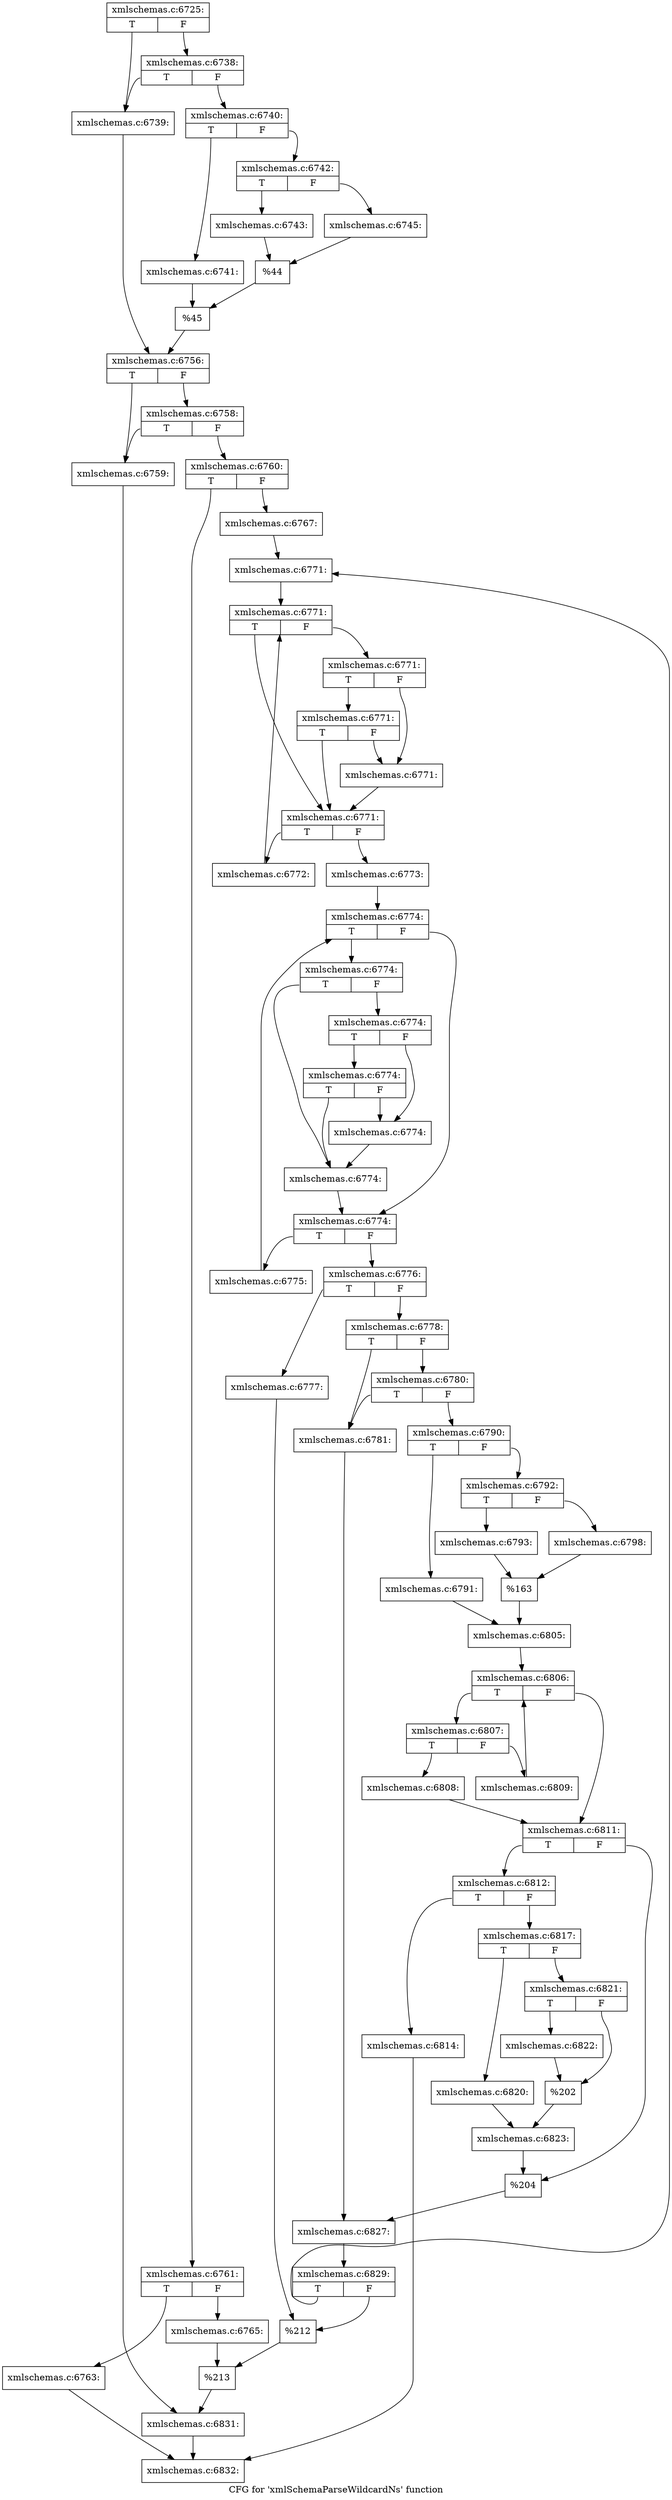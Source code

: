 digraph "CFG for 'xmlSchemaParseWildcardNs' function" {
	label="CFG for 'xmlSchemaParseWildcardNs' function";

	Node0x4ebc080 [shape=record,label="{xmlschemas.c:6725:|{<s0>T|<s1>F}}"];
	Node0x4ebc080:s0 -> Node0x4c97fc0;
	Node0x4ebc080:s1 -> Node0x4c980b0;
	Node0x4c980b0 [shape=record,label="{xmlschemas.c:6738:|{<s0>T|<s1>F}}"];
	Node0x4c980b0:s0 -> Node0x4c97fc0;
	Node0x4c980b0:s1 -> Node0x4c98060;
	Node0x4c97fc0 [shape=record,label="{xmlschemas.c:6739:}"];
	Node0x4c97fc0 -> Node0x4c98010;
	Node0x4c98060 [shape=record,label="{xmlschemas.c:6740:|{<s0>T|<s1>F}}"];
	Node0x4c98060:s0 -> Node0x4c98a10;
	Node0x4c98060:s1 -> Node0x4c98ab0;
	Node0x4c98a10 [shape=record,label="{xmlschemas.c:6741:}"];
	Node0x4c98a10 -> Node0x4c98a60;
	Node0x4c98ab0 [shape=record,label="{xmlschemas.c:6742:|{<s0>T|<s1>F}}"];
	Node0x4c98ab0:s0 -> Node0x4c991e0;
	Node0x4c98ab0:s1 -> Node0x4c99280;
	Node0x4c991e0 [shape=record,label="{xmlschemas.c:6743:}"];
	Node0x4c991e0 -> Node0x4c99230;
	Node0x4c99280 [shape=record,label="{xmlschemas.c:6745:}"];
	Node0x4c99280 -> Node0x4c99230;
	Node0x4c99230 [shape=record,label="{%44}"];
	Node0x4c99230 -> Node0x4c98a60;
	Node0x4c98a60 [shape=record,label="{%45}"];
	Node0x4c98a60 -> Node0x4c98010;
	Node0x4c98010 [shape=record,label="{xmlschemas.c:6756:|{<s0>T|<s1>F}}"];
	Node0x4c98010:s0 -> Node0x4c9ac20;
	Node0x4c98010:s1 -> Node0x4c9ad10;
	Node0x4c9ad10 [shape=record,label="{xmlschemas.c:6758:|{<s0>T|<s1>F}}"];
	Node0x4c9ad10:s0 -> Node0x4c9ac20;
	Node0x4c9ad10:s1 -> Node0x4c9acc0;
	Node0x4c9ac20 [shape=record,label="{xmlschemas.c:6759:}"];
	Node0x4c9ac20 -> Node0x4c9ac70;
	Node0x4c9acc0 [shape=record,label="{xmlschemas.c:6760:|{<s0>T|<s1>F}}"];
	Node0x4c9acc0:s0 -> Node0x4c9b710;
	Node0x4c9acc0:s1 -> Node0x4c9b7b0;
	Node0x4c9b710 [shape=record,label="{xmlschemas.c:6761:|{<s0>T|<s1>F}}"];
	Node0x4c9b710:s0 -> Node0x4c9c600;
	Node0x4c9b710:s1 -> Node0x4c9c930;
	Node0x4c9c600 [shape=record,label="{xmlschemas.c:6763:}"];
	Node0x4c9c600 -> Node0x4ebf3b0;
	Node0x4c9c930 [shape=record,label="{xmlschemas.c:6765:}"];
	Node0x4c9c930 -> Node0x4c9b760;
	Node0x4c9b7b0 [shape=record,label="{xmlschemas.c:6767:}"];
	Node0x4c9b7b0 -> Node0x4c9dbc0;
	Node0x4c9dbc0 [shape=record,label="{xmlschemas.c:6771:}"];
	Node0x4c9dbc0 -> Node0x4c9de00;
	Node0x4c9de00 [shape=record,label="{xmlschemas.c:6771:|{<s0>T|<s1>F}}"];
	Node0x4c9de00:s0 -> Node0x4c9df60;
	Node0x4c9de00:s1 -> Node0x4c9e000;
	Node0x4c9e000 [shape=record,label="{xmlschemas.c:6771:|{<s0>T|<s1>F}}"];
	Node0x4c9e000:s0 -> Node0x4c9e260;
	Node0x4c9e000:s1 -> Node0x4c9dfb0;
	Node0x4c9e260 [shape=record,label="{xmlschemas.c:6771:|{<s0>T|<s1>F}}"];
	Node0x4c9e260:s0 -> Node0x4c9df60;
	Node0x4c9e260:s1 -> Node0x4c9dfb0;
	Node0x4c9dfb0 [shape=record,label="{xmlschemas.c:6771:}"];
	Node0x4c9dfb0 -> Node0x4c9df60;
	Node0x4c9df60 [shape=record,label="{xmlschemas.c:6771:|{<s0>T|<s1>F}}"];
	Node0x4c9df60:s0 -> Node0x4c9e690;
	Node0x4c9df60:s1 -> Node0x4c9dee0;
	Node0x4c9e690 [shape=record,label="{xmlschemas.c:6772:}"];
	Node0x4c9e690 -> Node0x4c9de00;
	Node0x4c9dee0 [shape=record,label="{xmlschemas.c:6773:}"];
	Node0x4c9dee0 -> Node0x4c9ed80;
	Node0x4c9ed80 [shape=record,label="{xmlschemas.c:6774:|{<s0>T|<s1>F}}"];
	Node0x4c9ed80:s0 -> Node0x4c9f030;
	Node0x4c9ed80:s1 -> Node0x4c9efe0;
	Node0x4c9f030 [shape=record,label="{xmlschemas.c:6774:|{<s0>T|<s1>F}}"];
	Node0x4c9f030:s0 -> Node0x4c9f460;
	Node0x4c9f030:s1 -> Node0x4c9f500;
	Node0x4c9f500 [shape=record,label="{xmlschemas.c:6774:|{<s0>T|<s1>F}}"];
	Node0x4c9f500:s0 -> Node0x4c9f760;
	Node0x4c9f500:s1 -> Node0x4c9f4b0;
	Node0x4c9f760 [shape=record,label="{xmlschemas.c:6774:|{<s0>T|<s1>F}}"];
	Node0x4c9f760:s0 -> Node0x4c9f460;
	Node0x4c9f760:s1 -> Node0x4c9f4b0;
	Node0x4c9f4b0 [shape=record,label="{xmlschemas.c:6774:}"];
	Node0x4c9f4b0 -> Node0x4c9f460;
	Node0x4c9f460 [shape=record,label="{xmlschemas.c:6774:}"];
	Node0x4c9f460 -> Node0x4c9efe0;
	Node0x4c9efe0 [shape=record,label="{xmlschemas.c:6774:|{<s0>T|<s1>F}}"];
	Node0x4c9efe0:s0 -> Node0x4c9fc10;
	Node0x4c9efe0:s1 -> Node0x4c9ef60;
	Node0x4c9fc10 [shape=record,label="{xmlschemas.c:6775:}"];
	Node0x4c9fc10 -> Node0x4c9ed80;
	Node0x4c9ef60 [shape=record,label="{xmlschemas.c:6776:|{<s0>T|<s1>F}}"];
	Node0x4c9ef60:s0 -> Node0x4ca02a0;
	Node0x4c9ef60:s1 -> Node0x4ca02f0;
	Node0x4ca02a0 [shape=record,label="{xmlschemas.c:6777:}"];
	Node0x4ca02a0 -> Node0x4c9db20;
	Node0x4ca02f0 [shape=record,label="{xmlschemas.c:6778:|{<s0>T|<s1>F}}"];
	Node0x4ca02f0:s0 -> Node0x4ca0bf0;
	Node0x4ca02f0:s1 -> Node0x4ca0ce0;
	Node0x4ca0ce0 [shape=record,label="{xmlschemas.c:6780:|{<s0>T|<s1>F}}"];
	Node0x4ca0ce0:s0 -> Node0x4ca0bf0;
	Node0x4ca0ce0:s1 -> Node0x4ca0c90;
	Node0x4ca0bf0 [shape=record,label="{xmlschemas.c:6781:}"];
	Node0x4ca0bf0 -> Node0x4ca0c40;
	Node0x4ca0c90 [shape=record,label="{xmlschemas.c:6790:|{<s0>T|<s1>F}}"];
	Node0x4ca0c90:s0 -> Node0x4ca1c90;
	Node0x4ca0c90:s1 -> Node0x4ca1d30;
	Node0x4ca1c90 [shape=record,label="{xmlschemas.c:6791:}"];
	Node0x4ca1c90 -> Node0x4ca1ce0;
	Node0x4ca1d30 [shape=record,label="{xmlschemas.c:6792:|{<s0>T|<s1>F}}"];
	Node0x4ca1d30:s0 -> Node0x4ca25a0;
	Node0x4ca1d30:s1 -> Node0x4ca2640;
	Node0x4ca25a0 [shape=record,label="{xmlschemas.c:6793:}"];
	Node0x4ca25a0 -> Node0x4ca25f0;
	Node0x4ca2640 [shape=record,label="{xmlschemas.c:6798:}"];
	Node0x4ca2640 -> Node0x4ca25f0;
	Node0x4ca25f0 [shape=record,label="{%163}"];
	Node0x4ca25f0 -> Node0x4ca1ce0;
	Node0x4ca1ce0 [shape=record,label="{xmlschemas.c:6805:}"];
	Node0x4ca1ce0 -> Node0x4ca3a10;
	Node0x4ca3a10 [shape=record,label="{xmlschemas.c:6806:|{<s0>T|<s1>F}}"];
	Node0x4ca3a10:s0 -> Node0x4ca3dc0;
	Node0x4ca3a10:s1 -> Node0x4ca3bf0;
	Node0x4ca3dc0 [shape=record,label="{xmlschemas.c:6807:|{<s0>T|<s1>F}}"];
	Node0x4ca3dc0:s0 -> Node0x4ca3f00;
	Node0x4ca3dc0:s1 -> Node0x4ca3f50;
	Node0x4ca3f00 [shape=record,label="{xmlschemas.c:6808:}"];
	Node0x4ca3f00 -> Node0x4ca3bf0;
	Node0x4ca3f50 [shape=record,label="{xmlschemas.c:6809:}"];
	Node0x4ca3f50 -> Node0x4ca3a10;
	Node0x4ca3bf0 [shape=record,label="{xmlschemas.c:6811:|{<s0>T|<s1>F}}"];
	Node0x4ca3bf0:s0 -> Node0x4ca46a0;
	Node0x4ca3bf0:s1 -> Node0x4ca46f0;
	Node0x4ca46a0 [shape=record,label="{xmlschemas.c:6812:|{<s0>T|<s1>F}}"];
	Node0x4ca46a0:s0 -> Node0x4edc820;
	Node0x4ca46a0:s1 -> Node0x4edc870;
	Node0x4edc820 [shape=record,label="{xmlschemas.c:6814:}"];
	Node0x4edc820 -> Node0x4ebf3b0;
	Node0x4edc870 [shape=record,label="{xmlschemas.c:6817:|{<s0>T|<s1>F}}"];
	Node0x4edc870:s0 -> Node0x4edd490;
	Node0x4edc870:s1 -> Node0x4edd530;
	Node0x4edd490 [shape=record,label="{xmlschemas.c:6820:}"];
	Node0x4edd490 -> Node0x4edd4e0;
	Node0x4edd530 [shape=record,label="{xmlschemas.c:6821:|{<s0>T|<s1>F}}"];
	Node0x4edd530:s0 -> Node0x4eddc50;
	Node0x4edd530:s1 -> Node0x4eddca0;
	Node0x4eddc50 [shape=record,label="{xmlschemas.c:6822:}"];
	Node0x4eddc50 -> Node0x4eddca0;
	Node0x4eddca0 [shape=record,label="{%202}"];
	Node0x4eddca0 -> Node0x4edd4e0;
	Node0x4edd4e0 [shape=record,label="{xmlschemas.c:6823:}"];
	Node0x4edd4e0 -> Node0x4ca46f0;
	Node0x4ca46f0 [shape=record,label="{%204}"];
	Node0x4ca46f0 -> Node0x4ca0c40;
	Node0x4ca0c40 [shape=record,label="{xmlschemas.c:6827:}"];
	Node0x4ca0c40 -> Node0x4c9db70;
	Node0x4c9db70 [shape=record,label="{xmlschemas.c:6829:|{<s0>T|<s1>F}}"];
	Node0x4c9db70:s0 -> Node0x4c9dbc0;
	Node0x4c9db70:s1 -> Node0x4c9db20;
	Node0x4c9db20 [shape=record,label="{%212}"];
	Node0x4c9db20 -> Node0x4c9b760;
	Node0x4c9b760 [shape=record,label="{%213}"];
	Node0x4c9b760 -> Node0x4c9ac70;
	Node0x4c9ac70 [shape=record,label="{xmlschemas.c:6831:}"];
	Node0x4c9ac70 -> Node0x4ebf3b0;
	Node0x4ebf3b0 [shape=record,label="{xmlschemas.c:6832:}"];
}
